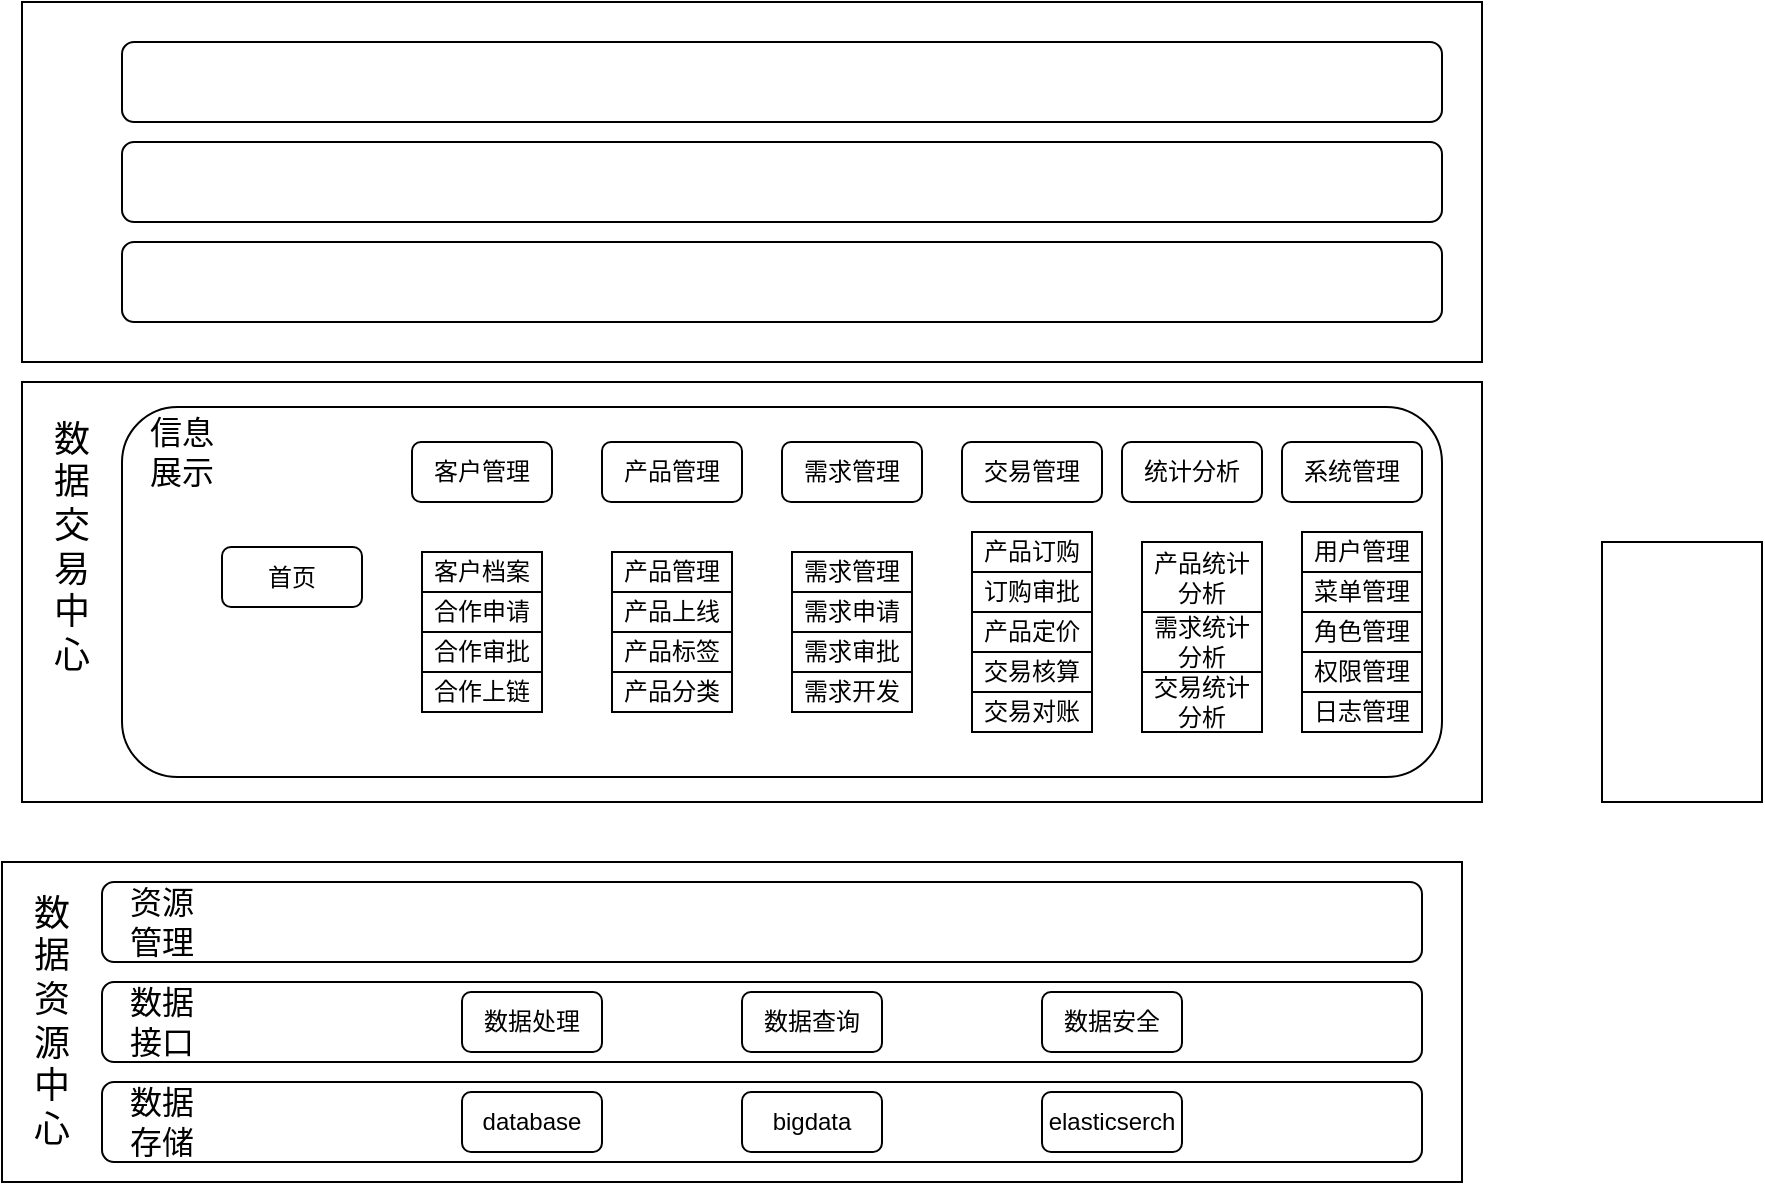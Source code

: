 <mxfile version="21.0.4" type="github"><diagram name="第 1 页" id="IMjAlpp3Ztoz9SvU_dgs"><mxGraphModel dx="794" dy="2470" grid="1" gridSize="10" guides="1" tooltips="1" connect="1" arrows="1" fold="1" page="1" pageScale="1" pageWidth="1200" pageHeight="1920" math="0" shadow="0"><root><mxCell id="0"/><mxCell id="1" parent="0"/><mxCell id="INxmrjbLJUZYRgkc83wa-1" value="" style="rounded=0;whiteSpace=wrap;html=1;" vertex="1" parent="1"><mxGeometry x="80" y="380" width="730" height="160" as="geometry"/></mxCell><mxCell id="INxmrjbLJUZYRgkc83wa-2" value="" style="rounded=0;whiteSpace=wrap;html=1;" vertex="1" parent="1"><mxGeometry x="90" y="140" width="730" height="210" as="geometry"/></mxCell><mxCell id="INxmrjbLJUZYRgkc83wa-3" value="" style="rounded=0;whiteSpace=wrap;html=1;" vertex="1" parent="1"><mxGeometry x="90" y="-50" width="730" height="180" as="geometry"/></mxCell><mxCell id="INxmrjbLJUZYRgkc83wa-5" value="" style="rounded=1;whiteSpace=wrap;html=1;" vertex="1" parent="1"><mxGeometry x="130" y="440" width="660" height="40" as="geometry"/></mxCell><mxCell id="INxmrjbLJUZYRgkc83wa-6" value="" style="rounded=1;whiteSpace=wrap;html=1;" vertex="1" parent="1"><mxGeometry x="130" y="490" width="660" height="40" as="geometry"/></mxCell><mxCell id="INxmrjbLJUZYRgkc83wa-8" value="" style="rounded=1;whiteSpace=wrap;html=1;" vertex="1" parent="1"><mxGeometry x="130" y="390" width="660" height="40" as="geometry"/></mxCell><mxCell id="INxmrjbLJUZYRgkc83wa-9" value="" style="rounded=1;whiteSpace=wrap;html=1;" vertex="1" parent="1"><mxGeometry x="140" y="152.5" width="660" height="185" as="geometry"/></mxCell><mxCell id="INxmrjbLJUZYRgkc83wa-10" value="" style="rounded=1;whiteSpace=wrap;html=1;" vertex="1" parent="1"><mxGeometry x="140" y="-30" width="660" height="40" as="geometry"/></mxCell><mxCell id="INxmrjbLJUZYRgkc83wa-11" value="" style="rounded=1;whiteSpace=wrap;html=1;" vertex="1" parent="1"><mxGeometry x="140" y="20" width="660" height="40" as="geometry"/></mxCell><mxCell id="INxmrjbLJUZYRgkc83wa-12" value="" style="rounded=1;whiteSpace=wrap;html=1;" vertex="1" parent="1"><mxGeometry x="140" y="70" width="660" height="40" as="geometry"/></mxCell><mxCell id="INxmrjbLJUZYRgkc83wa-13" value="数据资源中心" style="text;html=1;strokeColor=none;fillColor=none;align=center;verticalAlign=middle;whiteSpace=wrap;rounded=0;fontSize=18;" vertex="1" parent="1"><mxGeometry x="100" y="392.5" width="10" height="135" as="geometry"/></mxCell><mxCell id="INxmrjbLJUZYRgkc83wa-14" value="database" style="rounded=1;whiteSpace=wrap;html=1;" vertex="1" parent="1"><mxGeometry x="310" y="495" width="70" height="30" as="geometry"/></mxCell><mxCell id="INxmrjbLJUZYRgkc83wa-15" value="bigdata" style="rounded=1;whiteSpace=wrap;html=1;" vertex="1" parent="1"><mxGeometry x="450" y="495" width="70" height="30" as="geometry"/></mxCell><mxCell id="INxmrjbLJUZYRgkc83wa-16" value="elasticserch" style="rounded=1;whiteSpace=wrap;html=1;" vertex="1" parent="1"><mxGeometry x="600" y="495" width="70" height="30" as="geometry"/></mxCell><mxCell id="INxmrjbLJUZYRgkc83wa-17" value="数据&lt;br style=&quot;font-size: 16px;&quot;&gt;存储" style="text;html=1;strokeColor=none;fillColor=none;align=center;verticalAlign=middle;whiteSpace=wrap;rounded=0;fontSize=16;" vertex="1" parent="1"><mxGeometry x="140" y="495" width="40" height="30" as="geometry"/></mxCell><mxCell id="INxmrjbLJUZYRgkc83wa-18" value="数据&lt;br style=&quot;font-size: 16px;&quot;&gt;接口" style="text;html=1;strokeColor=none;fillColor=none;align=center;verticalAlign=middle;whiteSpace=wrap;rounded=0;fontSize=16;" vertex="1" parent="1"><mxGeometry x="140" y="445" width="40" height="30" as="geometry"/></mxCell><mxCell id="INxmrjbLJUZYRgkc83wa-19" value="数据处理" style="rounded=1;whiteSpace=wrap;html=1;" vertex="1" parent="1"><mxGeometry x="310" y="445" width="70" height="30" as="geometry"/></mxCell><mxCell id="INxmrjbLJUZYRgkc83wa-20" value="数据查询" style="rounded=1;whiteSpace=wrap;html=1;" vertex="1" parent="1"><mxGeometry x="450" y="445" width="70" height="30" as="geometry"/></mxCell><mxCell id="INxmrjbLJUZYRgkc83wa-21" value="数据安全" style="rounded=1;whiteSpace=wrap;html=1;" vertex="1" parent="1"><mxGeometry x="600" y="445" width="70" height="30" as="geometry"/></mxCell><mxCell id="INxmrjbLJUZYRgkc83wa-22" value="资源管理" style="text;html=1;strokeColor=none;fillColor=none;align=center;verticalAlign=middle;whiteSpace=wrap;rounded=0;fontSize=16;" vertex="1" parent="1"><mxGeometry x="140" y="395" width="40" height="30" as="geometry"/></mxCell><mxCell id="INxmrjbLJUZYRgkc83wa-23" value="数据交易中心" style="text;html=1;strokeColor=none;fillColor=none;align=center;verticalAlign=middle;whiteSpace=wrap;rounded=0;fontSize=18;" vertex="1" parent="1"><mxGeometry x="110" y="155" width="10" height="135" as="geometry"/></mxCell><mxCell id="INxmrjbLJUZYRgkc83wa-24" value="信息展示" style="text;html=1;strokeColor=none;fillColor=none;align=center;verticalAlign=middle;whiteSpace=wrap;rounded=0;fontSize=16;" vertex="1" parent="1"><mxGeometry x="150" y="160" width="40" height="30" as="geometry"/></mxCell><mxCell id="INxmrjbLJUZYRgkc83wa-25" value="首页" style="rounded=1;whiteSpace=wrap;html=1;" vertex="1" parent="1"><mxGeometry x="190" y="222.5" width="70" height="30" as="geometry"/></mxCell><mxCell id="INxmrjbLJUZYRgkc83wa-26" value="客户管理" style="rounded=1;whiteSpace=wrap;html=1;" vertex="1" parent="1"><mxGeometry x="285" y="170" width="70" height="30" as="geometry"/></mxCell><mxCell id="INxmrjbLJUZYRgkc83wa-27" value="产品管理" style="rounded=1;whiteSpace=wrap;html=1;" vertex="1" parent="1"><mxGeometry x="380" y="170" width="70" height="30" as="geometry"/></mxCell><mxCell id="INxmrjbLJUZYRgkc83wa-28" value="需求管理" style="rounded=1;whiteSpace=wrap;html=1;" vertex="1" parent="1"><mxGeometry x="470" y="170" width="70" height="30" as="geometry"/></mxCell><mxCell id="INxmrjbLJUZYRgkc83wa-29" value="交易管理" style="rounded=1;whiteSpace=wrap;html=1;" vertex="1" parent="1"><mxGeometry x="560" y="170" width="70" height="30" as="geometry"/></mxCell><mxCell id="INxmrjbLJUZYRgkc83wa-30" value="统计分析" style="rounded=1;whiteSpace=wrap;html=1;" vertex="1" parent="1"><mxGeometry x="640" y="170" width="70" height="30" as="geometry"/></mxCell><mxCell id="INxmrjbLJUZYRgkc83wa-31" value="系统管理" style="rounded=1;whiteSpace=wrap;html=1;" vertex="1" parent="1"><mxGeometry x="720" y="170" width="70" height="30" as="geometry"/></mxCell><mxCell id="INxmrjbLJUZYRgkc83wa-66" value="" style="group" vertex="1" connectable="0" parent="1"><mxGeometry x="290" y="225" width="60" height="80" as="geometry"/></mxCell><mxCell id="INxmrjbLJUZYRgkc83wa-35" value="客户档案" style="rounded=0;whiteSpace=wrap;html=1;" vertex="1" parent="INxmrjbLJUZYRgkc83wa-66"><mxGeometry width="60" height="20" as="geometry"/></mxCell><mxCell id="INxmrjbLJUZYRgkc83wa-36" value="合作申请" style="rounded=0;whiteSpace=wrap;html=1;" vertex="1" parent="INxmrjbLJUZYRgkc83wa-66"><mxGeometry y="20" width="60" height="20" as="geometry"/></mxCell><mxCell id="INxmrjbLJUZYRgkc83wa-37" value="合作审批" style="rounded=0;whiteSpace=wrap;html=1;" vertex="1" parent="INxmrjbLJUZYRgkc83wa-66"><mxGeometry y="40" width="60" height="20" as="geometry"/></mxCell><mxCell id="INxmrjbLJUZYRgkc83wa-38" value="合作上链" style="rounded=0;whiteSpace=wrap;html=1;" vertex="1" parent="INxmrjbLJUZYRgkc83wa-66"><mxGeometry y="60" width="60" height="20" as="geometry"/></mxCell><mxCell id="INxmrjbLJUZYRgkc83wa-67" value="" style="group" vertex="1" connectable="0" parent="1"><mxGeometry x="385" y="225" width="60" height="80" as="geometry"/></mxCell><mxCell id="INxmrjbLJUZYRgkc83wa-39" value="产品管理" style="rounded=0;whiteSpace=wrap;html=1;" vertex="1" parent="INxmrjbLJUZYRgkc83wa-67"><mxGeometry width="60" height="20" as="geometry"/></mxCell><mxCell id="INxmrjbLJUZYRgkc83wa-40" value="产品上线" style="rounded=0;whiteSpace=wrap;html=1;" vertex="1" parent="INxmrjbLJUZYRgkc83wa-67"><mxGeometry y="20" width="60" height="20" as="geometry"/></mxCell><mxCell id="INxmrjbLJUZYRgkc83wa-41" value="产品标签" style="rounded=0;whiteSpace=wrap;html=1;" vertex="1" parent="INxmrjbLJUZYRgkc83wa-67"><mxGeometry y="40" width="60" height="20" as="geometry"/></mxCell><mxCell id="INxmrjbLJUZYRgkc83wa-42" value="产品分类" style="rounded=0;whiteSpace=wrap;html=1;" vertex="1" parent="INxmrjbLJUZYRgkc83wa-67"><mxGeometry y="60" width="60" height="20" as="geometry"/></mxCell><mxCell id="INxmrjbLJUZYRgkc83wa-68" value="" style="group" vertex="1" connectable="0" parent="1"><mxGeometry x="475" y="225" width="60" height="80" as="geometry"/></mxCell><mxCell id="INxmrjbLJUZYRgkc83wa-43" value="需求管理" style="rounded=0;whiteSpace=wrap;html=1;" vertex="1" parent="INxmrjbLJUZYRgkc83wa-68"><mxGeometry width="60" height="20" as="geometry"/></mxCell><mxCell id="INxmrjbLJUZYRgkc83wa-44" value="需求申请" style="rounded=0;whiteSpace=wrap;html=1;" vertex="1" parent="INxmrjbLJUZYRgkc83wa-68"><mxGeometry y="20" width="60" height="20" as="geometry"/></mxCell><mxCell id="INxmrjbLJUZYRgkc83wa-46" value="需求开发" style="rounded=0;whiteSpace=wrap;html=1;" vertex="1" parent="INxmrjbLJUZYRgkc83wa-68"><mxGeometry y="60" width="60" height="20" as="geometry"/></mxCell><mxCell id="INxmrjbLJUZYRgkc83wa-60" value="需求审批" style="rounded=0;whiteSpace=wrap;html=1;" vertex="1" parent="INxmrjbLJUZYRgkc83wa-68"><mxGeometry y="40" width="60" height="20" as="geometry"/></mxCell><mxCell id="INxmrjbLJUZYRgkc83wa-69" value="" style="group" vertex="1" connectable="0" parent="1"><mxGeometry x="565" y="215" width="60" height="100" as="geometry"/></mxCell><mxCell id="INxmrjbLJUZYRgkc83wa-47" value="产品订购" style="rounded=0;whiteSpace=wrap;html=1;" vertex="1" parent="INxmrjbLJUZYRgkc83wa-69"><mxGeometry width="60" height="20" as="geometry"/></mxCell><mxCell id="INxmrjbLJUZYRgkc83wa-48" value="订购审批" style="rounded=0;whiteSpace=wrap;html=1;" vertex="1" parent="INxmrjbLJUZYRgkc83wa-69"><mxGeometry y="20" width="60" height="20" as="geometry"/></mxCell><mxCell id="INxmrjbLJUZYRgkc83wa-49" value="产品定价" style="rounded=0;whiteSpace=wrap;html=1;" vertex="1" parent="INxmrjbLJUZYRgkc83wa-69"><mxGeometry y="40" width="60" height="20" as="geometry"/></mxCell><mxCell id="INxmrjbLJUZYRgkc83wa-50" value="交易核算" style="rounded=0;whiteSpace=wrap;html=1;" vertex="1" parent="INxmrjbLJUZYRgkc83wa-69"><mxGeometry y="60" width="60" height="20" as="geometry"/></mxCell><mxCell id="INxmrjbLJUZYRgkc83wa-62" value="交易对账" style="rounded=0;whiteSpace=wrap;html=1;" vertex="1" parent="INxmrjbLJUZYRgkc83wa-69"><mxGeometry y="80" width="60" height="20" as="geometry"/></mxCell><mxCell id="INxmrjbLJUZYRgkc83wa-70" value="" style="group" vertex="1" connectable="0" parent="1"><mxGeometry x="650" y="220" width="60" height="95" as="geometry"/></mxCell><mxCell id="INxmrjbLJUZYRgkc83wa-51" value="产品统计分析" style="rounded=0;whiteSpace=wrap;html=1;" vertex="1" parent="INxmrjbLJUZYRgkc83wa-70"><mxGeometry width="60" height="35" as="geometry"/></mxCell><mxCell id="INxmrjbLJUZYRgkc83wa-52" value="需求统计分析" style="rounded=0;whiteSpace=wrap;html=1;" vertex="1" parent="INxmrjbLJUZYRgkc83wa-70"><mxGeometry y="35" width="60" height="30" as="geometry"/></mxCell><mxCell id="INxmrjbLJUZYRgkc83wa-53" value="交易统计分析" style="rounded=0;whiteSpace=wrap;html=1;" vertex="1" parent="INxmrjbLJUZYRgkc83wa-70"><mxGeometry y="65" width="60" height="30" as="geometry"/></mxCell><mxCell id="INxmrjbLJUZYRgkc83wa-71" value="" style="group" vertex="1" connectable="0" parent="1"><mxGeometry x="730" y="215" width="60" height="100" as="geometry"/></mxCell><mxCell id="INxmrjbLJUZYRgkc83wa-55" value="用户管理" style="rounded=0;whiteSpace=wrap;html=1;" vertex="1" parent="INxmrjbLJUZYRgkc83wa-71"><mxGeometry width="60" height="20" as="geometry"/></mxCell><mxCell id="INxmrjbLJUZYRgkc83wa-56" value="菜单管理" style="rounded=0;whiteSpace=wrap;html=1;" vertex="1" parent="INxmrjbLJUZYRgkc83wa-71"><mxGeometry y="20" width="60" height="20" as="geometry"/></mxCell><mxCell id="INxmrjbLJUZYRgkc83wa-57" value="角色管理" style="rounded=0;whiteSpace=wrap;html=1;" vertex="1" parent="INxmrjbLJUZYRgkc83wa-71"><mxGeometry y="40" width="60" height="20" as="geometry"/></mxCell><mxCell id="INxmrjbLJUZYRgkc83wa-58" value="权限管理" style="rounded=0;whiteSpace=wrap;html=1;" vertex="1" parent="INxmrjbLJUZYRgkc83wa-71"><mxGeometry y="60" width="60" height="20" as="geometry"/></mxCell><mxCell id="INxmrjbLJUZYRgkc83wa-63" value="日志管理" style="rounded=0;whiteSpace=wrap;html=1;" vertex="1" parent="INxmrjbLJUZYRgkc83wa-71"><mxGeometry y="80" width="60" height="20" as="geometry"/></mxCell><mxCell id="INxmrjbLJUZYRgkc83wa-72" value="" style="rounded=0;whiteSpace=wrap;html=1;" vertex="1" parent="1"><mxGeometry x="880" y="220" width="80" height="130" as="geometry"/></mxCell></root></mxGraphModel></diagram></mxfile>